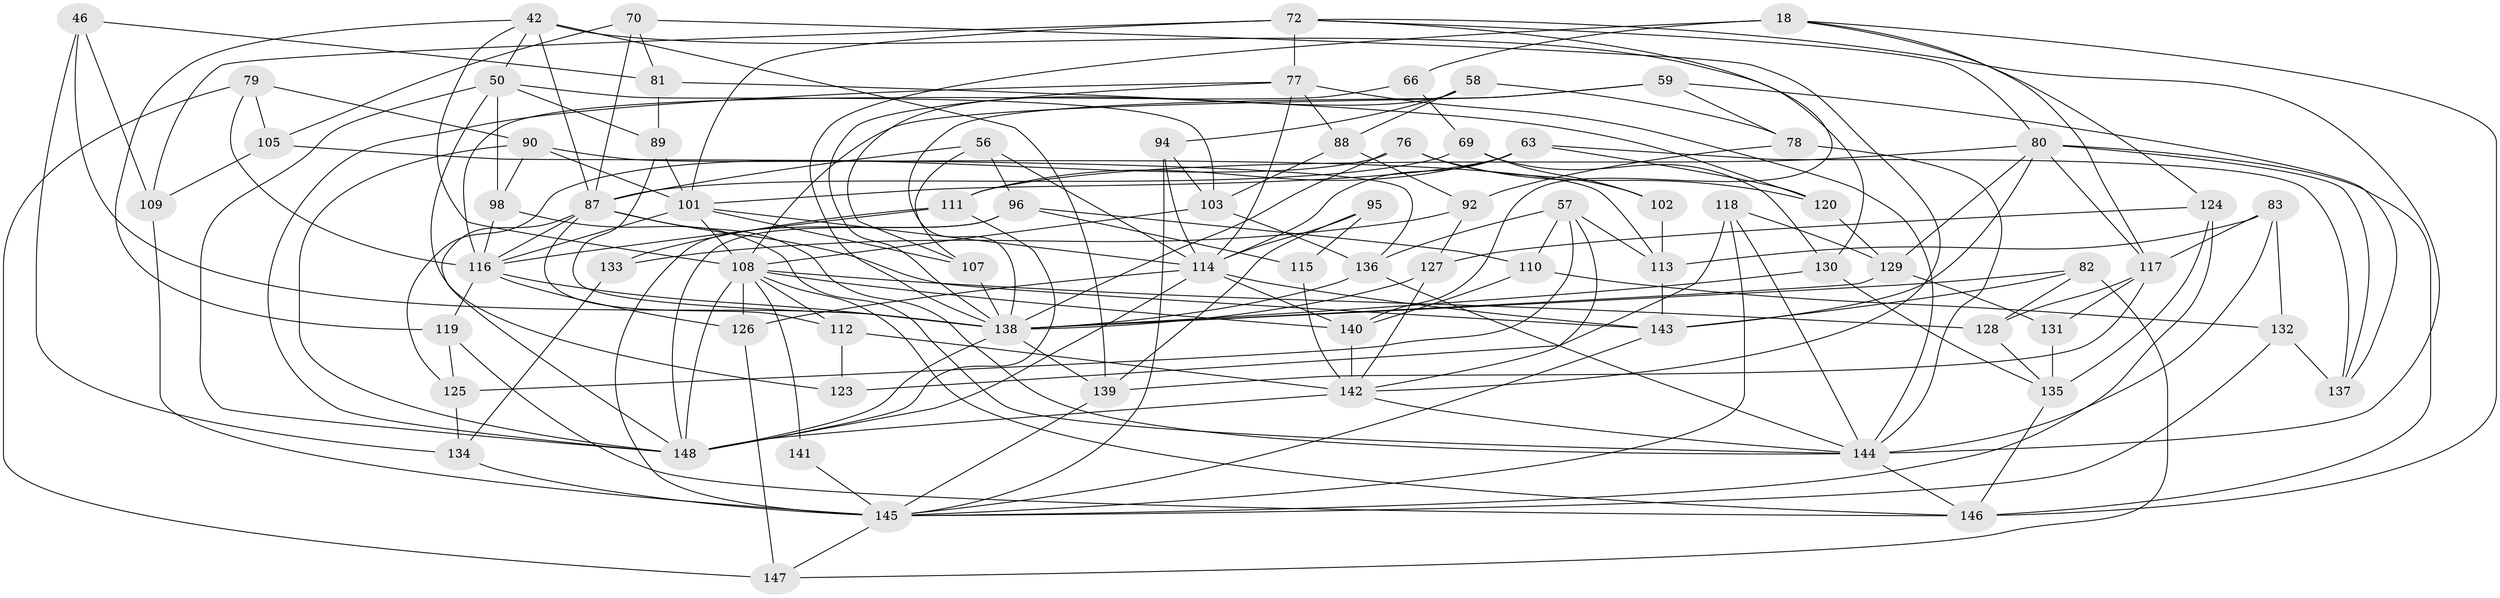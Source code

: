 // original degree distribution, {4: 1.0}
// Generated by graph-tools (version 1.1) at 2025/58/03/09/25 04:58:03]
// undirected, 74 vertices, 189 edges
graph export_dot {
graph [start="1"]
  node [color=gray90,style=filled];
  18 [super="+17"];
  42 [super="+8+37"];
  46;
  50 [super="+2+47"];
  56;
  57 [super="+15"];
  58;
  59;
  63 [super="+39"];
  66;
  69;
  70;
  72 [super="+11+64"];
  76;
  77 [super="+36+54"];
  78;
  79;
  80 [super="+16"];
  81;
  82;
  83;
  87 [super="+71"];
  88;
  89;
  90 [super="+28"];
  92;
  94;
  95;
  96 [super="+48"];
  98 [super="+91"];
  101 [super="+52"];
  102;
  103 [super="+23"];
  105;
  107;
  108 [super="+86+97"];
  109;
  110;
  111 [super="+33"];
  112 [super="+44"];
  113 [super="+4"];
  114 [super="+20+22"];
  115 [super="+29"];
  116 [super="+3+100+73"];
  117 [super="+45"];
  118;
  119;
  120;
  123;
  124;
  125;
  126;
  127;
  128;
  129 [super="+121"];
  130;
  131;
  132;
  133;
  134;
  135 [super="+75"];
  136 [super="+5"];
  137;
  138 [super="+93"];
  139 [super="+65"];
  140 [super="+99"];
  141;
  142 [super="+84+106"];
  143 [super="+67"];
  144 [super="+104"];
  145 [super="+25+41+27+122"];
  146 [super="+40+55"];
  147;
  148 [super="+49+74"];
  18 -- 124;
  18 -- 66 [weight=2];
  18 -- 146;
  18 -- 138;
  18 -- 117;
  42 -- 139 [weight=2];
  42 -- 50;
  42 -- 119;
  42 -- 108 [weight=2];
  42 -- 130;
  42 -- 87;
  46 -- 109;
  46 -- 134;
  46 -- 81;
  46 -- 138;
  50 -- 89;
  50 -- 123;
  50 -- 148 [weight=2];
  50 -- 103;
  50 -- 98 [weight=2];
  56 -- 96;
  56 -- 114;
  56 -- 107;
  56 -- 87;
  57 -- 113;
  57 -- 136;
  57 -- 142 [weight=2];
  57 -- 125;
  57 -- 110;
  58 -- 78;
  58 -- 107;
  58 -- 94;
  58 -- 88;
  59 -- 78;
  59 -- 138;
  59 -- 137;
  59 -- 108;
  63 -- 137;
  63 -- 111 [weight=2];
  63 -- 120;
  63 -- 114;
  63 -- 101;
  66 -- 69;
  66 -- 116;
  69 -- 130;
  69 -- 102;
  69 -- 87;
  70 -- 81;
  70 -- 87;
  70 -- 105;
  70 -- 142;
  72 -- 109;
  72 -- 140;
  72 -- 80;
  72 -- 77 [weight=2];
  72 -- 101 [weight=2];
  72 -- 144;
  76 -- 120;
  76 -- 102;
  76 -- 125;
  76 -- 138;
  77 -- 114 [weight=2];
  77 -- 88;
  77 -- 148;
  77 -- 138;
  77 -- 144;
  78 -- 92;
  78 -- 144;
  79 -- 105;
  79 -- 147;
  79 -- 116;
  79 -- 90;
  80 -- 143 [weight=2];
  80 -- 129;
  80 -- 146;
  80 -- 117;
  80 -- 137;
  80 -- 111;
  81 -- 120;
  81 -- 89;
  82 -- 143;
  82 -- 128;
  82 -- 147;
  82 -- 138;
  83 -- 132;
  83 -- 117;
  83 -- 113;
  83 -- 144;
  87 -- 112 [weight=2];
  87 -- 143;
  87 -- 116;
  87 -- 148;
  87 -- 144;
  88 -- 92;
  88 -- 103;
  89 -- 101;
  89 -- 138;
  90 -- 101;
  90 -- 113;
  90 -- 98 [weight=2];
  90 -- 148;
  92 -- 133;
  92 -- 127;
  94 -- 103;
  94 -- 114;
  94 -- 145;
  95 -- 115 [weight=2];
  95 -- 139;
  95 -- 114;
  96 -- 115 [weight=2];
  96 -- 110;
  96 -- 145;
  96 -- 148;
  98 -- 116 [weight=2];
  98 -- 144 [weight=2];
  101 -- 116;
  101 -- 108 [weight=2];
  101 -- 114;
  101 -- 107;
  102 -- 113 [weight=2];
  103 -- 136 [weight=2];
  103 -- 108;
  105 -- 136;
  105 -- 109;
  107 -- 138;
  108 -- 141 [weight=2];
  108 -- 112;
  108 -- 128;
  108 -- 126;
  108 -- 140;
  108 -- 148;
  108 -- 146;
  109 -- 145;
  110 -- 132;
  110 -- 140;
  111 -- 116 [weight=2];
  111 -- 133 [weight=2];
  111 -- 148;
  112 -- 123 [weight=2];
  112 -- 142;
  113 -- 143;
  114 -- 126;
  114 -- 143 [weight=2];
  114 -- 140;
  114 -- 148;
  115 -- 142 [weight=2];
  116 -- 138 [weight=2];
  116 -- 126;
  116 -- 119;
  117 -- 128;
  117 -- 131;
  117 -- 139;
  118 -- 145;
  118 -- 123;
  118 -- 129;
  118 -- 144;
  119 -- 125;
  119 -- 146;
  120 -- 129;
  124 -- 135;
  124 -- 127;
  124 -- 145;
  125 -- 134;
  126 -- 147;
  127 -- 138;
  127 -- 142;
  128 -- 135;
  129 -- 131 [weight=2];
  129 -- 138;
  130 -- 138;
  130 -- 135;
  131 -- 135;
  132 -- 137;
  132 -- 145;
  133 -- 134;
  134 -- 145;
  135 -- 146 [weight=2];
  136 -- 138;
  136 -- 144;
  138 -- 148;
  138 -- 139;
  139 -- 145;
  140 -- 142 [weight=2];
  141 -- 145 [weight=2];
  142 -- 144;
  142 -- 148 [weight=2];
  143 -- 145;
  144 -- 146 [weight=2];
  145 -- 147;
}
